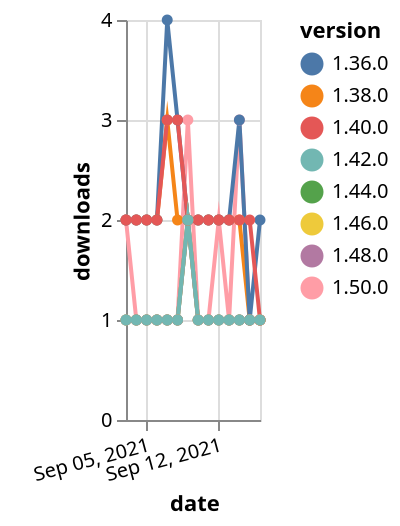 {"$schema": "https://vega.github.io/schema/vega-lite/v5.json", "description": "A simple bar chart with embedded data.", "data": {"values": [{"date": "2021-09-03", "total": 189, "delta": 2, "version": "1.50.0"}, {"date": "2021-09-04", "total": 190, "delta": 1, "version": "1.50.0"}, {"date": "2021-09-05", "total": 191, "delta": 1, "version": "1.50.0"}, {"date": "2021-09-06", "total": 192, "delta": 1, "version": "1.50.0"}, {"date": "2021-09-07", "total": 193, "delta": 1, "version": "1.50.0"}, {"date": "2021-09-08", "total": 194, "delta": 1, "version": "1.50.0"}, {"date": "2021-09-09", "total": 197, "delta": 3, "version": "1.50.0"}, {"date": "2021-09-10", "total": 198, "delta": 1, "version": "1.50.0"}, {"date": "2021-09-11", "total": 199, "delta": 1, "version": "1.50.0"}, {"date": "2021-09-12", "total": 201, "delta": 2, "version": "1.50.0"}, {"date": "2021-09-13", "total": 202, "delta": 1, "version": "1.50.0"}, {"date": "2021-09-14", "total": 205, "delta": 3, "version": "1.50.0"}, {"date": "2021-09-15", "total": 206, "delta": 1, "version": "1.50.0"}, {"date": "2021-09-16", "total": 207, "delta": 1, "version": "1.50.0"}, {"date": "2021-09-03", "total": 204, "delta": 1, "version": "1.44.0"}, {"date": "2021-09-04", "total": 205, "delta": 1, "version": "1.44.0"}, {"date": "2021-09-05", "total": 206, "delta": 1, "version": "1.44.0"}, {"date": "2021-09-06", "total": 207, "delta": 1, "version": "1.44.0"}, {"date": "2021-09-07", "total": 208, "delta": 1, "version": "1.44.0"}, {"date": "2021-09-08", "total": 209, "delta": 1, "version": "1.44.0"}, {"date": "2021-09-09", "total": 211, "delta": 2, "version": "1.44.0"}, {"date": "2021-09-10", "total": 212, "delta": 1, "version": "1.44.0"}, {"date": "2021-09-11", "total": 213, "delta": 1, "version": "1.44.0"}, {"date": "2021-09-12", "total": 214, "delta": 1, "version": "1.44.0"}, {"date": "2021-09-13", "total": 215, "delta": 1, "version": "1.44.0"}, {"date": "2021-09-14", "total": 216, "delta": 1, "version": "1.44.0"}, {"date": "2021-09-15", "total": 217, "delta": 1, "version": "1.44.0"}, {"date": "2021-09-16", "total": 218, "delta": 1, "version": "1.44.0"}, {"date": "2021-09-03", "total": 2659, "delta": 2, "version": "1.38.0"}, {"date": "2021-09-04", "total": 2661, "delta": 2, "version": "1.38.0"}, {"date": "2021-09-05", "total": 2663, "delta": 2, "version": "1.38.0"}, {"date": "2021-09-06", "total": 2665, "delta": 2, "version": "1.38.0"}, {"date": "2021-09-07", "total": 2668, "delta": 3, "version": "1.38.0"}, {"date": "2021-09-08", "total": 2670, "delta": 2, "version": "1.38.0"}, {"date": "2021-09-09", "total": 2672, "delta": 2, "version": "1.38.0"}, {"date": "2021-09-10", "total": 2674, "delta": 2, "version": "1.38.0"}, {"date": "2021-09-11", "total": 2676, "delta": 2, "version": "1.38.0"}, {"date": "2021-09-12", "total": 2678, "delta": 2, "version": "1.38.0"}, {"date": "2021-09-13", "total": 2680, "delta": 2, "version": "1.38.0"}, {"date": "2021-09-14", "total": 2682, "delta": 2, "version": "1.38.0"}, {"date": "2021-09-15", "total": 2683, "delta": 1, "version": "1.38.0"}, {"date": "2021-09-16", "total": 2684, "delta": 1, "version": "1.38.0"}, {"date": "2021-09-03", "total": 3235, "delta": 2, "version": "1.36.0"}, {"date": "2021-09-04", "total": 3237, "delta": 2, "version": "1.36.0"}, {"date": "2021-09-05", "total": 3239, "delta": 2, "version": "1.36.0"}, {"date": "2021-09-06", "total": 3241, "delta": 2, "version": "1.36.0"}, {"date": "2021-09-07", "total": 3245, "delta": 4, "version": "1.36.0"}, {"date": "2021-09-08", "total": 3248, "delta": 3, "version": "1.36.0"}, {"date": "2021-09-09", "total": 3250, "delta": 2, "version": "1.36.0"}, {"date": "2021-09-10", "total": 3252, "delta": 2, "version": "1.36.0"}, {"date": "2021-09-11", "total": 3254, "delta": 2, "version": "1.36.0"}, {"date": "2021-09-12", "total": 3256, "delta": 2, "version": "1.36.0"}, {"date": "2021-09-13", "total": 3258, "delta": 2, "version": "1.36.0"}, {"date": "2021-09-14", "total": 3261, "delta": 3, "version": "1.36.0"}, {"date": "2021-09-15", "total": 3262, "delta": 1, "version": "1.36.0"}, {"date": "2021-09-16", "total": 3264, "delta": 2, "version": "1.36.0"}, {"date": "2021-09-03", "total": 2348, "delta": 2, "version": "1.40.0"}, {"date": "2021-09-04", "total": 2350, "delta": 2, "version": "1.40.0"}, {"date": "2021-09-05", "total": 2352, "delta": 2, "version": "1.40.0"}, {"date": "2021-09-06", "total": 2354, "delta": 2, "version": "1.40.0"}, {"date": "2021-09-07", "total": 2357, "delta": 3, "version": "1.40.0"}, {"date": "2021-09-08", "total": 2360, "delta": 3, "version": "1.40.0"}, {"date": "2021-09-09", "total": 2362, "delta": 2, "version": "1.40.0"}, {"date": "2021-09-10", "total": 2364, "delta": 2, "version": "1.40.0"}, {"date": "2021-09-11", "total": 2366, "delta": 2, "version": "1.40.0"}, {"date": "2021-09-12", "total": 2368, "delta": 2, "version": "1.40.0"}, {"date": "2021-09-13", "total": 2370, "delta": 2, "version": "1.40.0"}, {"date": "2021-09-14", "total": 2372, "delta": 2, "version": "1.40.0"}, {"date": "2021-09-15", "total": 2374, "delta": 2, "version": "1.40.0"}, {"date": "2021-09-16", "total": 2375, "delta": 1, "version": "1.40.0"}, {"date": "2021-09-03", "total": 193, "delta": 1, "version": "1.46.0"}, {"date": "2021-09-04", "total": 194, "delta": 1, "version": "1.46.0"}, {"date": "2021-09-05", "total": 195, "delta": 1, "version": "1.46.0"}, {"date": "2021-09-06", "total": 196, "delta": 1, "version": "1.46.0"}, {"date": "2021-09-07", "total": 197, "delta": 1, "version": "1.46.0"}, {"date": "2021-09-08", "total": 198, "delta": 1, "version": "1.46.0"}, {"date": "2021-09-09", "total": 200, "delta": 2, "version": "1.46.0"}, {"date": "2021-09-10", "total": 201, "delta": 1, "version": "1.46.0"}, {"date": "2021-09-11", "total": 202, "delta": 1, "version": "1.46.0"}, {"date": "2021-09-12", "total": 203, "delta": 1, "version": "1.46.0"}, {"date": "2021-09-13", "total": 204, "delta": 1, "version": "1.46.0"}, {"date": "2021-09-14", "total": 205, "delta": 1, "version": "1.46.0"}, {"date": "2021-09-15", "total": 206, "delta": 1, "version": "1.46.0"}, {"date": "2021-09-16", "total": 207, "delta": 1, "version": "1.46.0"}, {"date": "2021-09-03", "total": 161, "delta": 1, "version": "1.48.0"}, {"date": "2021-09-04", "total": 162, "delta": 1, "version": "1.48.0"}, {"date": "2021-09-05", "total": 163, "delta": 1, "version": "1.48.0"}, {"date": "2021-09-06", "total": 164, "delta": 1, "version": "1.48.0"}, {"date": "2021-09-07", "total": 165, "delta": 1, "version": "1.48.0"}, {"date": "2021-09-08", "total": 166, "delta": 1, "version": "1.48.0"}, {"date": "2021-09-09", "total": 168, "delta": 2, "version": "1.48.0"}, {"date": "2021-09-10", "total": 169, "delta": 1, "version": "1.48.0"}, {"date": "2021-09-11", "total": 170, "delta": 1, "version": "1.48.0"}, {"date": "2021-09-12", "total": 171, "delta": 1, "version": "1.48.0"}, {"date": "2021-09-13", "total": 172, "delta": 1, "version": "1.48.0"}, {"date": "2021-09-14", "total": 173, "delta": 1, "version": "1.48.0"}, {"date": "2021-09-15", "total": 174, "delta": 1, "version": "1.48.0"}, {"date": "2021-09-16", "total": 175, "delta": 1, "version": "1.48.0"}, {"date": "2021-09-03", "total": 249, "delta": 1, "version": "1.42.0"}, {"date": "2021-09-04", "total": 250, "delta": 1, "version": "1.42.0"}, {"date": "2021-09-05", "total": 251, "delta": 1, "version": "1.42.0"}, {"date": "2021-09-06", "total": 252, "delta": 1, "version": "1.42.0"}, {"date": "2021-09-07", "total": 253, "delta": 1, "version": "1.42.0"}, {"date": "2021-09-08", "total": 254, "delta": 1, "version": "1.42.0"}, {"date": "2021-09-09", "total": 256, "delta": 2, "version": "1.42.0"}, {"date": "2021-09-10", "total": 257, "delta": 1, "version": "1.42.0"}, {"date": "2021-09-11", "total": 258, "delta": 1, "version": "1.42.0"}, {"date": "2021-09-12", "total": 259, "delta": 1, "version": "1.42.0"}, {"date": "2021-09-13", "total": 260, "delta": 1, "version": "1.42.0"}, {"date": "2021-09-14", "total": 261, "delta": 1, "version": "1.42.0"}, {"date": "2021-09-15", "total": 262, "delta": 1, "version": "1.42.0"}, {"date": "2021-09-16", "total": 263, "delta": 1, "version": "1.42.0"}]}, "width": "container", "mark": {"type": "line", "point": {"filled": true}}, "encoding": {"x": {"field": "date", "type": "temporal", "timeUnit": "yearmonthdate", "title": "date", "axis": {"labelAngle": -15}}, "y": {"field": "delta", "type": "quantitative", "title": "downloads"}, "color": {"field": "version", "type": "nominal"}, "tooltip": {"field": "delta"}}}